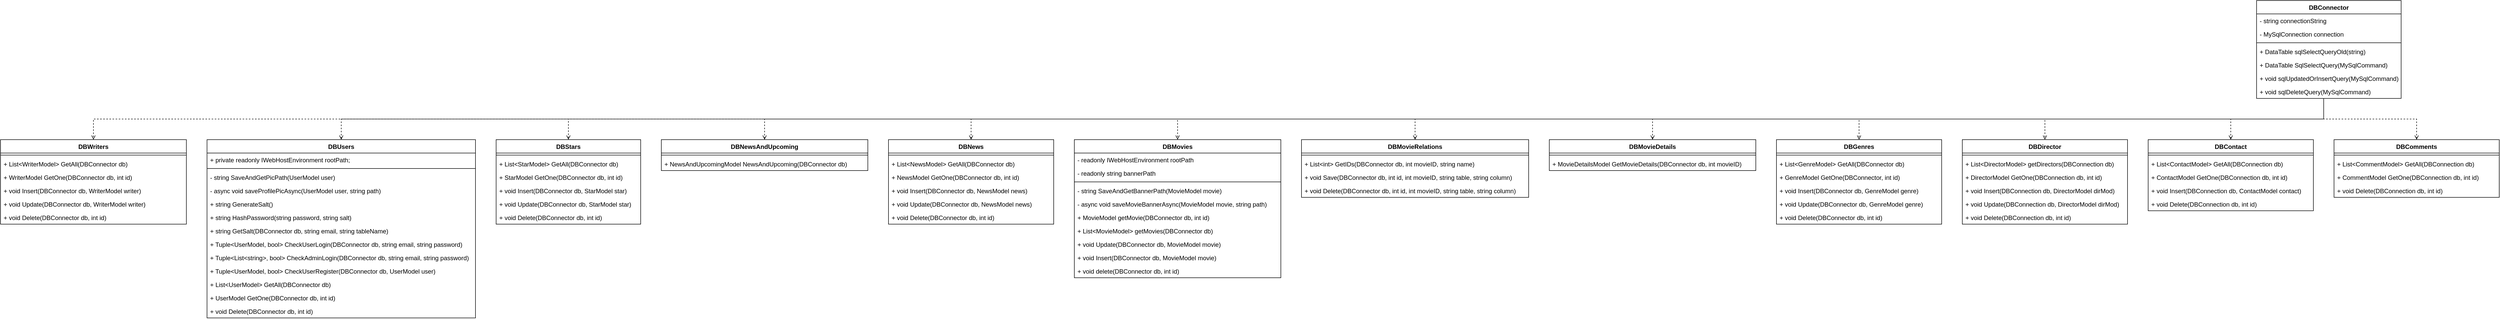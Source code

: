 <mxfile version="14.5.1" type="device"><diagram id="0tFYKsjmEVz1Hdo3AW5g" name="Page-1"><mxGraphModel dx="11008" dy="3533" grid="1" gridSize="10" guides="1" tooltips="1" connect="1" arrows="1" fold="1" page="1" pageScale="1" pageWidth="827" pageHeight="1169" math="0" shadow="0"><root><mxCell id="0"/><mxCell id="1" parent="0"/><mxCell id="uH1XTh987kZ206o2k6U4-44" style="edgeStyle=orthogonalEdgeStyle;rounded=0;orthogonalLoop=1;jettySize=auto;html=1;entryX=0.5;entryY=0;entryDx=0;entryDy=0;startArrow=none;startFill=0;endArrow=open;endFill=0;dashed=1;" parent="1" source="uH1XTh987kZ206o2k6U4-1" target="uH1XTh987kZ206o2k6U4-21" edge="1"><mxGeometry relative="1" as="geometry"><Array as="points"><mxPoint x="410" y="310"/><mxPoint x="-1810" y="310"/></Array><mxPoint x="420" y="305" as="sourcePoint"/></mxGeometry></mxCell><mxCell id="uH1XTh987kZ206o2k6U4-1" value="DBConnector" style="swimlane;fontStyle=1;align=center;verticalAlign=top;childLayout=stackLayout;horizontal=1;startSize=26;horizontalStack=0;resizeParent=1;resizeParentMax=0;resizeLast=0;collapsible=1;marginBottom=0;" parent="1" vertex="1"><mxGeometry x="280" y="80" width="280" height="190" as="geometry"/></mxCell><mxCell id="fgiB7gkKSdPXrFA--lWE-3" value="- string connectionString" style="text;strokeColor=none;fillColor=none;align=left;verticalAlign=top;spacingLeft=4;spacingRight=4;overflow=hidden;rotatable=0;points=[[0,0.5],[1,0.5]];portConstraint=eastwest;" vertex="1" parent="uH1XTh987kZ206o2k6U4-1"><mxGeometry y="26" width="280" height="26" as="geometry"/></mxCell><mxCell id="fgiB7gkKSdPXrFA--lWE-4" value="- MySqlConnection connection" style="text;strokeColor=none;fillColor=none;align=left;verticalAlign=top;spacingLeft=4;spacingRight=4;overflow=hidden;rotatable=0;points=[[0,0.5],[1,0.5]];portConstraint=eastwest;" vertex="1" parent="uH1XTh987kZ206o2k6U4-1"><mxGeometry y="52" width="280" height="26" as="geometry"/></mxCell><mxCell id="uH1XTh987kZ206o2k6U4-3" value="" style="line;strokeWidth=1;fillColor=none;align=left;verticalAlign=middle;spacingTop=-1;spacingLeft=3;spacingRight=3;rotatable=0;labelPosition=right;points=[];portConstraint=eastwest;" parent="uH1XTh987kZ206o2k6U4-1" vertex="1"><mxGeometry y="78" width="280" height="8" as="geometry"/></mxCell><mxCell id="uH1XTh987kZ206o2k6U4-4" value="+ DataTable sqlSelectQueryOld(string)" style="text;strokeColor=none;fillColor=none;align=left;verticalAlign=top;spacingLeft=4;spacingRight=4;overflow=hidden;rotatable=0;points=[[0,0.5],[1,0.5]];portConstraint=eastwest;" parent="uH1XTh987kZ206o2k6U4-1" vertex="1"><mxGeometry y="86" width="280" height="26" as="geometry"/></mxCell><mxCell id="fgiB7gkKSdPXrFA--lWE-2" value="+ DataTable SqlSelectQuery(MySqlCommand)" style="text;strokeColor=none;fillColor=none;align=left;verticalAlign=top;spacingLeft=4;spacingRight=4;overflow=hidden;rotatable=0;points=[[0,0.5],[1,0.5]];portConstraint=eastwest;" vertex="1" parent="uH1XTh987kZ206o2k6U4-1"><mxGeometry y="112" width="280" height="26" as="geometry"/></mxCell><mxCell id="fgiB7gkKSdPXrFA--lWE-7" value="+ void sqlUpdatedOrInsertQuery(MySqlCommand)" style="text;strokeColor=none;fillColor=none;align=left;verticalAlign=top;spacingLeft=4;spacingRight=4;overflow=hidden;rotatable=0;points=[[0,0.5],[1,0.5]];portConstraint=eastwest;" vertex="1" parent="uH1XTh987kZ206o2k6U4-1"><mxGeometry y="138" width="280" height="26" as="geometry"/></mxCell><mxCell id="fgiB7gkKSdPXrFA--lWE-8" value="+ void sqlDeleteQuery(MySqlCommand)" style="text;strokeColor=none;fillColor=none;align=left;verticalAlign=top;spacingLeft=4;spacingRight=4;overflow=hidden;rotatable=0;points=[[0,0.5],[1,0.5]];portConstraint=eastwest;" vertex="1" parent="uH1XTh987kZ206o2k6U4-1"><mxGeometry y="164" width="280" height="26" as="geometry"/></mxCell><mxCell id="uH1XTh987kZ206o2k6U4-11" style="edgeStyle=orthogonalEdgeStyle;rounded=0;orthogonalLoop=1;jettySize=auto;html=1;endArrow=none;endFill=0;startArrow=open;startFill=0;dashed=1;exitX=0.5;exitY=0;exitDx=0;exitDy=0;" parent="1" source="uH1XTh987kZ206o2k6U4-5" target="uH1XTh987kZ206o2k6U4-1" edge="1"><mxGeometry relative="1" as="geometry"><mxPoint x="390" y="330" as="targetPoint"/><Array as="points"><mxPoint x="-3430" y="310"/><mxPoint x="410" y="310"/></Array></mxGeometry></mxCell><mxCell id="uH1XTh987kZ206o2k6U4-5" value="DBUsers" style="swimlane;fontStyle=1;align=center;verticalAlign=top;childLayout=stackLayout;horizontal=1;startSize=26;horizontalStack=0;resizeParent=1;resizeParentMax=0;resizeLast=0;collapsible=1;marginBottom=0;" parent="1" vertex="1"><mxGeometry x="-3690" y="350" width="520" height="346" as="geometry"><mxRectangle x="240" y="240" width="80" height="26" as="alternateBounds"/></mxGeometry></mxCell><mxCell id="uH1XTh987kZ206o2k6U4-6" value="+ private readonly IWebHostEnvironment rootPath;" style="text;strokeColor=none;fillColor=none;align=left;verticalAlign=top;spacingLeft=4;spacingRight=4;overflow=hidden;rotatable=0;points=[[0,0.5],[1,0.5]];portConstraint=eastwest;" parent="uH1XTh987kZ206o2k6U4-5" vertex="1"><mxGeometry y="26" width="520" height="26" as="geometry"/></mxCell><mxCell id="uH1XTh987kZ206o2k6U4-7" value="" style="line;strokeWidth=1;fillColor=none;align=left;verticalAlign=middle;spacingTop=-1;spacingLeft=3;spacingRight=3;rotatable=0;labelPosition=right;points=[];portConstraint=eastwest;" parent="uH1XTh987kZ206o2k6U4-5" vertex="1"><mxGeometry y="52" width="520" height="8" as="geometry"/></mxCell><mxCell id="fgiB7gkKSdPXrFA--lWE-67" value="- string SaveAndGetPicPath(UserModel user)" style="text;strokeColor=none;fillColor=none;align=left;verticalAlign=top;spacingLeft=4;spacingRight=4;overflow=hidden;rotatable=0;points=[[0,0.5],[1,0.5]];portConstraint=eastwest;" vertex="1" parent="uH1XTh987kZ206o2k6U4-5"><mxGeometry y="60" width="520" height="26" as="geometry"/></mxCell><mxCell id="fgiB7gkKSdPXrFA--lWE-68" value="- async void saveProfilePicAsync(UserModel user, string path)" style="text;strokeColor=none;fillColor=none;align=left;verticalAlign=top;spacingLeft=4;spacingRight=4;overflow=hidden;rotatable=0;points=[[0,0.5],[1,0.5]];portConstraint=eastwest;" vertex="1" parent="uH1XTh987kZ206o2k6U4-5"><mxGeometry y="86" width="520" height="26" as="geometry"/></mxCell><mxCell id="uH1XTh987kZ206o2k6U4-8" value="+ string GenerateSalt()" style="text;strokeColor=none;fillColor=none;align=left;verticalAlign=top;spacingLeft=4;spacingRight=4;overflow=hidden;rotatable=0;points=[[0,0.5],[1,0.5]];portConstraint=eastwest;" parent="uH1XTh987kZ206o2k6U4-5" vertex="1"><mxGeometry y="112" width="520" height="26" as="geometry"/></mxCell><mxCell id="fgiB7gkKSdPXrFA--lWE-62" value="+ string HashPassword(string password, string salt)" style="text;strokeColor=none;fillColor=none;align=left;verticalAlign=top;spacingLeft=4;spacingRight=4;overflow=hidden;rotatable=0;points=[[0,0.5],[1,0.5]];portConstraint=eastwest;" vertex="1" parent="uH1XTh987kZ206o2k6U4-5"><mxGeometry y="138" width="520" height="26" as="geometry"/></mxCell><mxCell id="fgiB7gkKSdPXrFA--lWE-63" value="+ string GetSalt(DBConnector db, string email, string tableName)" style="text;strokeColor=none;fillColor=none;align=left;verticalAlign=top;spacingLeft=4;spacingRight=4;overflow=hidden;rotatable=0;points=[[0,0.5],[1,0.5]];portConstraint=eastwest;" vertex="1" parent="uH1XTh987kZ206o2k6U4-5"><mxGeometry y="164" width="520" height="26" as="geometry"/></mxCell><mxCell id="fgiB7gkKSdPXrFA--lWE-64" value="+ Tuple&lt;UserModel, bool&gt; CheckUserLogin(DBConnector db, string email, string password)" style="text;strokeColor=none;fillColor=none;align=left;verticalAlign=top;spacingLeft=4;spacingRight=4;overflow=hidden;rotatable=0;points=[[0,0.5],[1,0.5]];portConstraint=eastwest;" vertex="1" parent="uH1XTh987kZ206o2k6U4-5"><mxGeometry y="190" width="520" height="26" as="geometry"/></mxCell><mxCell id="fgiB7gkKSdPXrFA--lWE-65" value="+ Tuple&lt;List&lt;string&gt;, bool&gt; CheckAdminLogin(DBConnector db, string email, string password)" style="text;strokeColor=none;fillColor=none;align=left;verticalAlign=top;spacingLeft=4;spacingRight=4;overflow=hidden;rotatable=0;points=[[0,0.5],[1,0.5]];portConstraint=eastwest;" vertex="1" parent="uH1XTh987kZ206o2k6U4-5"><mxGeometry y="216" width="520" height="26" as="geometry"/></mxCell><mxCell id="fgiB7gkKSdPXrFA--lWE-66" value="+ Tuple&lt;UserModel, bool&gt; CheckUserRegister(DBConnector db, UserModel user)" style="text;strokeColor=none;fillColor=none;align=left;verticalAlign=top;spacingLeft=4;spacingRight=4;overflow=hidden;rotatable=0;points=[[0,0.5],[1,0.5]];portConstraint=eastwest;" vertex="1" parent="uH1XTh987kZ206o2k6U4-5"><mxGeometry y="242" width="520" height="26" as="geometry"/></mxCell><mxCell id="fgiB7gkKSdPXrFA--lWE-69" value="+ List&lt;UserModel&gt; GetAll(DBConnector db)" style="text;strokeColor=none;fillColor=none;align=left;verticalAlign=top;spacingLeft=4;spacingRight=4;overflow=hidden;rotatable=0;points=[[0,0.5],[1,0.5]];portConstraint=eastwest;" vertex="1" parent="uH1XTh987kZ206o2k6U4-5"><mxGeometry y="268" width="520" height="26" as="geometry"/></mxCell><mxCell id="fgiB7gkKSdPXrFA--lWE-70" value="+ UserModel GetOne(DBConnector db, int id)" style="text;strokeColor=none;fillColor=none;align=left;verticalAlign=top;spacingLeft=4;spacingRight=4;overflow=hidden;rotatable=0;points=[[0,0.5],[1,0.5]];portConstraint=eastwest;" vertex="1" parent="uH1XTh987kZ206o2k6U4-5"><mxGeometry y="294" width="520" height="26" as="geometry"/></mxCell><mxCell id="fgiB7gkKSdPXrFA--lWE-71" value="+ void Delete(DBConnector db, int id)" style="text;strokeColor=none;fillColor=none;align=left;verticalAlign=top;spacingLeft=4;spacingRight=4;overflow=hidden;rotatable=0;points=[[0,0.5],[1,0.5]];portConstraint=eastwest;" vertex="1" parent="uH1XTh987kZ206o2k6U4-5"><mxGeometry y="320" width="520" height="26" as="geometry"/></mxCell><mxCell id="uH1XTh987kZ206o2k6U4-18" style="edgeStyle=orthogonalEdgeStyle;rounded=0;orthogonalLoop=1;jettySize=auto;html=1;startArrow=open;startFill=0;endArrow=none;endFill=0;exitX=0.5;exitY=0;exitDx=0;exitDy=0;dashed=1;" parent="1" source="uH1XTh987kZ206o2k6U4-12" edge="1" target="uH1XTh987kZ206o2k6U4-1"><mxGeometry relative="1" as="geometry"><mxPoint x="430" y="305" as="targetPoint"/><Array as="points"><mxPoint x="590" y="310"/><mxPoint x="410" y="310"/></Array></mxGeometry></mxCell><mxCell id="uH1XTh987kZ206o2k6U4-12" value="DBComments" style="swimlane;fontStyle=1;align=center;verticalAlign=top;childLayout=stackLayout;horizontal=1;startSize=26;horizontalStack=0;resizeParent=1;resizeParentMax=0;resizeLast=0;collapsible=1;marginBottom=0;" parent="1" vertex="1"><mxGeometry x="430" y="350" width="320" height="112" as="geometry"/></mxCell><mxCell id="uH1XTh987kZ206o2k6U4-14" value="" style="line;strokeWidth=1;fillColor=none;align=left;verticalAlign=middle;spacingTop=-1;spacingLeft=3;spacingRight=3;rotatable=0;labelPosition=right;points=[];portConstraint=eastwest;" parent="uH1XTh987kZ206o2k6U4-12" vertex="1"><mxGeometry y="26" width="320" height="8" as="geometry"/></mxCell><mxCell id="uH1XTh987kZ206o2k6U4-15" value="+ List&lt;CommentModel&gt; GetAll(DBConnection db)" style="text;strokeColor=none;fillColor=none;align=left;verticalAlign=top;spacingLeft=4;spacingRight=4;overflow=hidden;rotatable=0;points=[[0,0.5],[1,0.5]];portConstraint=eastwest;" parent="uH1XTh987kZ206o2k6U4-12" vertex="1"><mxGeometry y="34" width="320" height="26" as="geometry"/></mxCell><mxCell id="fgiB7gkKSdPXrFA--lWE-9" value="+ CommentModel GetOne(DBConnection db, int id)" style="text;strokeColor=none;fillColor=none;align=left;verticalAlign=top;spacingLeft=4;spacingRight=4;overflow=hidden;rotatable=0;points=[[0,0.5],[1,0.5]];portConstraint=eastwest;" vertex="1" parent="uH1XTh987kZ206o2k6U4-12"><mxGeometry y="60" width="320" height="26" as="geometry"/></mxCell><mxCell id="fgiB7gkKSdPXrFA--lWE-10" value="+ void Delete(DBConnection db, int id)" style="text;strokeColor=none;fillColor=none;align=left;verticalAlign=top;spacingLeft=4;spacingRight=4;overflow=hidden;rotatable=0;points=[[0,0.5],[1,0.5]];portConstraint=eastwest;" vertex="1" parent="uH1XTh987kZ206o2k6U4-12"><mxGeometry y="86" width="320" height="26" as="geometry"/></mxCell><mxCell id="uH1XTh987kZ206o2k6U4-21" value="DBMovies" style="swimlane;fontStyle=1;align=center;verticalAlign=top;childLayout=stackLayout;horizontal=1;startSize=26;horizontalStack=0;resizeParent=1;resizeParentMax=0;resizeLast=0;collapsible=1;marginBottom=0;" parent="1" vertex="1"><mxGeometry x="-2010" y="350" width="400" height="268" as="geometry"><mxRectangle x="40" y="240" width="90" height="26" as="alternateBounds"/></mxGeometry></mxCell><mxCell id="fgiB7gkKSdPXrFA--lWE-40" value="- readonly IWebHostEnvironment rootPath" style="text;strokeColor=none;fillColor=none;align=left;verticalAlign=top;spacingLeft=4;spacingRight=4;overflow=hidden;rotatable=0;points=[[0,0.5],[1,0.5]];portConstraint=eastwest;" vertex="1" parent="uH1XTh987kZ206o2k6U4-21"><mxGeometry y="26" width="400" height="26" as="geometry"/></mxCell><mxCell id="fgiB7gkKSdPXrFA--lWE-41" value="- readonly string bannerPath" style="text;strokeColor=none;fillColor=none;align=left;verticalAlign=top;spacingLeft=4;spacingRight=4;overflow=hidden;rotatable=0;points=[[0,0.5],[1,0.5]];portConstraint=eastwest;" vertex="1" parent="uH1XTh987kZ206o2k6U4-21"><mxGeometry y="52" width="400" height="26" as="geometry"/></mxCell><mxCell id="uH1XTh987kZ206o2k6U4-23" value="" style="line;strokeWidth=1;fillColor=none;align=left;verticalAlign=middle;spacingTop=-1;spacingLeft=3;spacingRight=3;rotatable=0;labelPosition=right;points=[];portConstraint=eastwest;" parent="uH1XTh987kZ206o2k6U4-21" vertex="1"><mxGeometry y="78" width="400" height="8" as="geometry"/></mxCell><mxCell id="fgiB7gkKSdPXrFA--lWE-42" value="- string SaveAndGetBannerPath(MovieModel movie)" style="text;strokeColor=none;fillColor=none;align=left;verticalAlign=top;spacingLeft=4;spacingRight=4;overflow=hidden;rotatable=0;points=[[0,0.5],[1,0.5]];portConstraint=eastwest;" vertex="1" parent="uH1XTh987kZ206o2k6U4-21"><mxGeometry y="86" width="400" height="26" as="geometry"/></mxCell><mxCell id="fgiB7gkKSdPXrFA--lWE-43" value="- async void saveMovieBannerAsync(MovieModel movie, string path)" style="text;strokeColor=none;fillColor=none;align=left;verticalAlign=top;spacingLeft=4;spacingRight=4;overflow=hidden;rotatable=0;points=[[0,0.5],[1,0.5]];portConstraint=eastwest;" vertex="1" parent="uH1XTh987kZ206o2k6U4-21"><mxGeometry y="112" width="400" height="26" as="geometry"/></mxCell><mxCell id="uH1XTh987kZ206o2k6U4-37" value="+ MovieModel getMovie(DBConnector db, int id)" style="text;strokeColor=none;fillColor=none;align=left;verticalAlign=top;spacingLeft=4;spacingRight=4;overflow=hidden;rotatable=0;points=[[0,0.5],[1,0.5]];portConstraint=eastwest;" parent="uH1XTh987kZ206o2k6U4-21" vertex="1"><mxGeometry y="138" width="400" height="26" as="geometry"/></mxCell><mxCell id="uH1XTh987kZ206o2k6U4-69" value="+ List&lt;MovieModel&gt; getMovies(DBConnector db)" style="text;strokeColor=none;fillColor=none;align=left;verticalAlign=top;spacingLeft=4;spacingRight=4;overflow=hidden;rotatable=0;points=[[0,0.5],[1,0.5]];portConstraint=eastwest;" parent="uH1XTh987kZ206o2k6U4-21" vertex="1"><mxGeometry y="164" width="400" height="26" as="geometry"/></mxCell><mxCell id="uH1XTh987kZ206o2k6U4-24" value="+ void Update(DBConnector db, MovieModel movie)" style="text;strokeColor=none;fillColor=none;align=left;verticalAlign=top;spacingLeft=4;spacingRight=4;overflow=hidden;rotatable=0;points=[[0,0.5],[1,0.5]];portConstraint=eastwest;" parent="uH1XTh987kZ206o2k6U4-21" vertex="1"><mxGeometry y="190" width="400" height="26" as="geometry"/></mxCell><mxCell id="uH1XTh987kZ206o2k6U4-38" value="+ void Insert(DBConnector db, MovieModel movie)" style="text;strokeColor=none;fillColor=none;align=left;verticalAlign=top;spacingLeft=4;spacingRight=4;overflow=hidden;rotatable=0;points=[[0,0.5],[1,0.5]];portConstraint=eastwest;" parent="uH1XTh987kZ206o2k6U4-21" vertex="1"><mxGeometry y="216" width="400" height="26" as="geometry"/></mxCell><mxCell id="uH1XTh987kZ206o2k6U4-41" value="+ void delete(DBConnector db, int id)" style="text;strokeColor=none;fillColor=none;align=left;verticalAlign=top;spacingLeft=4;spacingRight=4;overflow=hidden;rotatable=0;points=[[0,0.5],[1,0.5]];portConstraint=eastwest;" parent="uH1XTh987kZ206o2k6U4-21" vertex="1"><mxGeometry y="242" width="400" height="26" as="geometry"/></mxCell><mxCell id="uH1XTh987kZ206o2k6U4-45" value="DBGenres" style="swimlane;fontStyle=1;align=center;verticalAlign=top;childLayout=stackLayout;horizontal=1;startSize=26;horizontalStack=0;resizeParent=1;resizeParentMax=0;resizeLast=0;collapsible=1;marginBottom=0;" parent="1" vertex="1"><mxGeometry x="-650" y="350" width="320" height="164" as="geometry"/></mxCell><mxCell id="uH1XTh987kZ206o2k6U4-47" value="" style="line;strokeWidth=1;fillColor=none;align=left;verticalAlign=middle;spacingTop=-1;spacingLeft=3;spacingRight=3;rotatable=0;labelPosition=right;points=[];portConstraint=eastwest;" parent="uH1XTh987kZ206o2k6U4-45" vertex="1"><mxGeometry y="26" width="320" height="8" as="geometry"/></mxCell><mxCell id="uH1XTh987kZ206o2k6U4-48" value="+ List&lt;GenreModel&gt; GetAll(DBConnector db)" style="text;strokeColor=none;fillColor=none;align=left;verticalAlign=top;spacingLeft=4;spacingRight=4;overflow=hidden;rotatable=0;points=[[0,0.5],[1,0.5]];portConstraint=eastwest;" parent="uH1XTh987kZ206o2k6U4-45" vertex="1"><mxGeometry y="34" width="320" height="26" as="geometry"/></mxCell><mxCell id="fgiB7gkKSdPXrFA--lWE-24" value="+ GenreModel GetOne(DBConnector, int id)" style="text;strokeColor=none;fillColor=none;align=left;verticalAlign=top;spacingLeft=4;spacingRight=4;overflow=hidden;rotatable=0;points=[[0,0.5],[1,0.5]];portConstraint=eastwest;" vertex="1" parent="uH1XTh987kZ206o2k6U4-45"><mxGeometry y="60" width="320" height="26" as="geometry"/></mxCell><mxCell id="fgiB7gkKSdPXrFA--lWE-26" value="+ void Insert(DBConnector db, GenreModel genre)" style="text;strokeColor=none;fillColor=none;align=left;verticalAlign=top;spacingLeft=4;spacingRight=4;overflow=hidden;rotatable=0;points=[[0,0.5],[1,0.5]];portConstraint=eastwest;" vertex="1" parent="uH1XTh987kZ206o2k6U4-45"><mxGeometry y="86" width="320" height="26" as="geometry"/></mxCell><mxCell id="fgiB7gkKSdPXrFA--lWE-27" value="+ void Update(DBConnector db, GenreModel genre)" style="text;strokeColor=none;fillColor=none;align=left;verticalAlign=top;spacingLeft=4;spacingRight=4;overflow=hidden;rotatable=0;points=[[0,0.5],[1,0.5]];portConstraint=eastwest;" vertex="1" parent="uH1XTh987kZ206o2k6U4-45"><mxGeometry y="112" width="320" height="26" as="geometry"/></mxCell><mxCell id="fgiB7gkKSdPXrFA--lWE-25" value="+ void Delete(DBConnector db, int id)" style="text;strokeColor=none;fillColor=none;align=left;verticalAlign=top;spacingLeft=4;spacingRight=4;overflow=hidden;rotatable=0;points=[[0,0.5],[1,0.5]];portConstraint=eastwest;" vertex="1" parent="uH1XTh987kZ206o2k6U4-45"><mxGeometry y="138" width="320" height="26" as="geometry"/></mxCell><mxCell id="uH1XTh987kZ206o2k6U4-53" value="DBStars" style="swimlane;fontStyle=1;align=center;verticalAlign=top;childLayout=stackLayout;horizontal=1;startSize=26;horizontalStack=0;resizeParent=1;resizeParentMax=0;resizeLast=0;collapsible=1;marginBottom=0;" parent="1" vertex="1"><mxGeometry x="-3130" y="350" width="280" height="164" as="geometry"/></mxCell><mxCell id="uH1XTh987kZ206o2k6U4-55" value="" style="line;strokeWidth=1;fillColor=none;align=left;verticalAlign=middle;spacingTop=-1;spacingLeft=3;spacingRight=3;rotatable=0;labelPosition=right;points=[];portConstraint=eastwest;" parent="uH1XTh987kZ206o2k6U4-53" vertex="1"><mxGeometry y="26" width="280" height="8" as="geometry"/></mxCell><mxCell id="uH1XTh987kZ206o2k6U4-56" value="+ List&lt;StarModel&gt; GetAll(DBConnector db)" style="text;strokeColor=none;fillColor=none;align=left;verticalAlign=top;spacingLeft=4;spacingRight=4;overflow=hidden;rotatable=0;points=[[0,0.5],[1,0.5]];portConstraint=eastwest;" parent="uH1XTh987kZ206o2k6U4-53" vertex="1"><mxGeometry y="34" width="280" height="26" as="geometry"/></mxCell><mxCell id="fgiB7gkKSdPXrFA--lWE-58" value="+ StarModel GetOne(DBConnector db, int id)" style="text;strokeColor=none;fillColor=none;align=left;verticalAlign=top;spacingLeft=4;spacingRight=4;overflow=hidden;rotatable=0;points=[[0,0.5],[1,0.5]];portConstraint=eastwest;" vertex="1" parent="uH1XTh987kZ206o2k6U4-53"><mxGeometry y="60" width="280" height="26" as="geometry"/></mxCell><mxCell id="fgiB7gkKSdPXrFA--lWE-59" value="+ void Insert(DBConnector db, StarModel star)" style="text;strokeColor=none;fillColor=none;align=left;verticalAlign=top;spacingLeft=4;spacingRight=4;overflow=hidden;rotatable=0;points=[[0,0.5],[1,0.5]];portConstraint=eastwest;" vertex="1" parent="uH1XTh987kZ206o2k6U4-53"><mxGeometry y="86" width="280" height="26" as="geometry"/></mxCell><mxCell id="fgiB7gkKSdPXrFA--lWE-60" value="+ void Update(DBConnector db, StarModel star)" style="text;strokeColor=none;fillColor=none;align=left;verticalAlign=top;spacingLeft=4;spacingRight=4;overflow=hidden;rotatable=0;points=[[0,0.5],[1,0.5]];portConstraint=eastwest;" vertex="1" parent="uH1XTh987kZ206o2k6U4-53"><mxGeometry y="112" width="280" height="26" as="geometry"/></mxCell><mxCell id="fgiB7gkKSdPXrFA--lWE-61" value="+ void Delete(DBConnector db, int id)" style="text;strokeColor=none;fillColor=none;align=left;verticalAlign=top;spacingLeft=4;spacingRight=4;overflow=hidden;rotatable=0;points=[[0,0.5],[1,0.5]];portConstraint=eastwest;" vertex="1" parent="uH1XTh987kZ206o2k6U4-53"><mxGeometry y="138" width="280" height="26" as="geometry"/></mxCell><mxCell id="uH1XTh987kZ206o2k6U4-57" value="DBWriters" style="swimlane;fontStyle=1;align=center;verticalAlign=top;childLayout=stackLayout;horizontal=1;startSize=26;horizontalStack=0;resizeParent=1;resizeParentMax=0;resizeLast=0;collapsible=1;marginBottom=0;" parent="1" vertex="1"><mxGeometry x="-4090" y="350" width="360" height="164" as="geometry"/></mxCell><mxCell id="uH1XTh987kZ206o2k6U4-59" value="" style="line;strokeWidth=1;fillColor=none;align=left;verticalAlign=middle;spacingTop=-1;spacingLeft=3;spacingRight=3;rotatable=0;labelPosition=right;points=[];portConstraint=eastwest;" parent="uH1XTh987kZ206o2k6U4-57" vertex="1"><mxGeometry y="26" width="360" height="8" as="geometry"/></mxCell><mxCell id="uH1XTh987kZ206o2k6U4-60" value="+ List&lt;WriterModel&gt; GetAll(DBConnector db)" style="text;strokeColor=none;fillColor=none;align=left;verticalAlign=top;spacingLeft=4;spacingRight=4;overflow=hidden;rotatable=0;points=[[0,0.5],[1,0.5]];portConstraint=eastwest;" parent="uH1XTh987kZ206o2k6U4-57" vertex="1"><mxGeometry y="34" width="360" height="26" as="geometry"/></mxCell><mxCell id="fgiB7gkKSdPXrFA--lWE-72" value="+ WriterModel GetOne(DBConnector db, int id)" style="text;strokeColor=none;fillColor=none;align=left;verticalAlign=top;spacingLeft=4;spacingRight=4;overflow=hidden;rotatable=0;points=[[0,0.5],[1,0.5]];portConstraint=eastwest;" vertex="1" parent="uH1XTh987kZ206o2k6U4-57"><mxGeometry y="60" width="360" height="26" as="geometry"/></mxCell><mxCell id="fgiB7gkKSdPXrFA--lWE-73" value="+ void Insert(DBConnector db, WriterModel writer)" style="text;strokeColor=none;fillColor=none;align=left;verticalAlign=top;spacingLeft=4;spacingRight=4;overflow=hidden;rotatable=0;points=[[0,0.5],[1,0.5]];portConstraint=eastwest;" vertex="1" parent="uH1XTh987kZ206o2k6U4-57"><mxGeometry y="86" width="360" height="26" as="geometry"/></mxCell><mxCell id="fgiB7gkKSdPXrFA--lWE-74" value="+ void Update(DBConnector db, WriterModel writer)" style="text;strokeColor=none;fillColor=none;align=left;verticalAlign=top;spacingLeft=4;spacingRight=4;overflow=hidden;rotatable=0;points=[[0,0.5],[1,0.5]];portConstraint=eastwest;" vertex="1" parent="uH1XTh987kZ206o2k6U4-57"><mxGeometry y="112" width="360" height="26" as="geometry"/></mxCell><mxCell id="fgiB7gkKSdPXrFA--lWE-75" value="+ void Delete(DBConnector db, int id)" style="text;strokeColor=none;fillColor=none;align=left;verticalAlign=top;spacingLeft=4;spacingRight=4;overflow=hidden;rotatable=0;points=[[0,0.5],[1,0.5]];portConstraint=eastwest;" vertex="1" parent="uH1XTh987kZ206o2k6U4-57"><mxGeometry y="138" width="360" height="26" as="geometry"/></mxCell><mxCell id="uH1XTh987kZ206o2k6U4-65" style="edgeStyle=orthogonalEdgeStyle;rounded=0;orthogonalLoop=1;jettySize=auto;html=1;entryX=0.5;entryY=0;entryDx=0;entryDy=0;startArrow=none;startFill=0;endArrow=open;endFill=0;dashed=1;" parent="1" target="uH1XTh987kZ206o2k6U4-53" edge="1" source="uH1XTh987kZ206o2k6U4-1"><mxGeometry relative="1" as="geometry"><mxPoint x="410" y="320" as="sourcePoint"/><mxPoint x="90" y="350" as="targetPoint"/><Array as="points"><mxPoint x="410" y="310"/><mxPoint x="-2990" y="310"/></Array></mxGeometry></mxCell><mxCell id="uH1XTh987kZ206o2k6U4-66" style="edgeStyle=orthogonalEdgeStyle;rounded=0;orthogonalLoop=1;jettySize=auto;html=1;entryX=0.5;entryY=0;entryDx=0;entryDy=0;startArrow=none;startFill=0;endArrow=open;endFill=0;dashed=1;" parent="1" target="uH1XTh987kZ206o2k6U4-57" edge="1" source="uH1XTh987kZ206o2k6U4-1"><mxGeometry relative="1" as="geometry"><mxPoint x="410" y="305" as="sourcePoint"/><mxPoint x="90" y="350" as="targetPoint"/><Array as="points"><mxPoint x="410" y="310"/><mxPoint x="-3910" y="310"/></Array></mxGeometry></mxCell><mxCell id="uH1XTh987kZ206o2k6U4-70" value="DBDirector" style="swimlane;fontStyle=1;align=center;verticalAlign=top;childLayout=stackLayout;horizontal=1;startSize=26;horizontalStack=0;resizeParent=1;resizeParentMax=0;resizeLast=0;collapsible=1;marginBottom=0;" parent="1" vertex="1"><mxGeometry x="-290" y="350" width="320" height="164" as="geometry"/></mxCell><mxCell id="uH1XTh987kZ206o2k6U4-71" value="" style="line;strokeWidth=1;fillColor=none;align=left;verticalAlign=middle;spacingTop=-1;spacingLeft=3;spacingRight=3;rotatable=0;labelPosition=right;points=[];portConstraint=eastwest;" parent="uH1XTh987kZ206o2k6U4-70" vertex="1"><mxGeometry y="26" width="320" height="8" as="geometry"/></mxCell><mxCell id="fgiB7gkKSdPXrFA--lWE-19" value="+ List&lt;DirectorModel&gt; getDirectors(DBConnection db)" style="text;strokeColor=none;fillColor=none;align=left;verticalAlign=top;spacingLeft=4;spacingRight=4;overflow=hidden;rotatable=0;points=[[0,0.5],[1,0.5]];portConstraint=eastwest;" vertex="1" parent="uH1XTh987kZ206o2k6U4-70"><mxGeometry y="34" width="320" height="26" as="geometry"/></mxCell><mxCell id="fgiB7gkKSdPXrFA--lWE-20" value="+ DirectorModel GetOne(DBConnection db, int id)" style="text;strokeColor=none;fillColor=none;align=left;verticalAlign=top;spacingLeft=4;spacingRight=4;overflow=hidden;rotatable=0;points=[[0,0.5],[1,0.5]];portConstraint=eastwest;" vertex="1" parent="uH1XTh987kZ206o2k6U4-70"><mxGeometry y="60" width="320" height="26" as="geometry"/></mxCell><mxCell id="fgiB7gkKSdPXrFA--lWE-21" value="+ void Insert(DBConnection db, DirectorModel dirMod)" style="text;strokeColor=none;fillColor=none;align=left;verticalAlign=top;spacingLeft=4;spacingRight=4;overflow=hidden;rotatable=0;points=[[0,0.5],[1,0.5]];portConstraint=eastwest;" vertex="1" parent="uH1XTh987kZ206o2k6U4-70"><mxGeometry y="86" width="320" height="26" as="geometry"/></mxCell><mxCell id="fgiB7gkKSdPXrFA--lWE-23" value="+ void Update(DBConnection db, DirectorModel dirMod)" style="text;strokeColor=none;fillColor=none;align=left;verticalAlign=top;spacingLeft=4;spacingRight=4;overflow=hidden;rotatable=0;points=[[0,0.5],[1,0.5]];portConstraint=eastwest;" vertex="1" parent="uH1XTh987kZ206o2k6U4-70"><mxGeometry y="112" width="320" height="26" as="geometry"/></mxCell><mxCell id="fgiB7gkKSdPXrFA--lWE-22" value="+ void Delete(DBConnection db, int id)" style="text;strokeColor=none;fillColor=none;align=left;verticalAlign=top;spacingLeft=4;spacingRight=4;overflow=hidden;rotatable=0;points=[[0,0.5],[1,0.5]];portConstraint=eastwest;" vertex="1" parent="uH1XTh987kZ206o2k6U4-70"><mxGeometry y="138" width="320" height="26" as="geometry"/></mxCell><mxCell id="uH1XTh987kZ206o2k6U4-73" style="edgeStyle=orthogonalEdgeStyle;rounded=0;orthogonalLoop=1;jettySize=auto;html=1;entryX=0.5;entryY=0;entryDx=0;entryDy=0;startArrow=none;startFill=0;endArrow=open;endFill=0;dashed=1;" parent="1" target="uH1XTh987kZ206o2k6U4-70" edge="1" source="uH1XTh987kZ206o2k6U4-1"><mxGeometry relative="1" as="geometry"><mxPoint x="410" y="300" as="sourcePoint"/><mxPoint x="-490" y="350" as="targetPoint"/><Array as="points"><mxPoint x="410" y="310"/><mxPoint x="-130" y="310"/></Array></mxGeometry></mxCell><mxCell id="fgiB7gkKSdPXrFA--lWE-6" style="edgeStyle=orthogonalEdgeStyle;rounded=0;orthogonalLoop=1;jettySize=auto;html=1;entryX=0.5;entryY=0;entryDx=0;entryDy=0;startArrow=none;startFill=0;endArrow=open;endFill=0;dashed=1;" edge="1" parent="1" source="uH1XTh987kZ206o2k6U4-1" target="uH1XTh987kZ206o2k6U4-45"><mxGeometry relative="1" as="geometry"><mxPoint x="410.0" y="288" as="sourcePoint"/><mxPoint x="-125" y="350" as="targetPoint"/><Array as="points"><mxPoint x="410" y="310"/><mxPoint x="-490" y="310"/></Array></mxGeometry></mxCell><mxCell id="fgiB7gkKSdPXrFA--lWE-18" style="edgeStyle=orthogonalEdgeStyle;rounded=0;orthogonalLoop=1;jettySize=auto;html=1;dashed=1;startArrow=open;startFill=0;endArrow=none;endFill=0;" edge="1" parent="1" source="fgiB7gkKSdPXrFA--lWE-12" target="uH1XTh987kZ206o2k6U4-1"><mxGeometry relative="1" as="geometry"><mxPoint x="410" y="260" as="targetPoint"/><Array as="points"><mxPoint x="230" y="310"/><mxPoint x="410" y="310"/></Array></mxGeometry></mxCell><mxCell id="fgiB7gkKSdPXrFA--lWE-12" value="DBContact" style="swimlane;fontStyle=1;align=center;verticalAlign=top;childLayout=stackLayout;horizontal=1;startSize=26;horizontalStack=0;resizeParent=1;resizeParentMax=0;resizeLast=0;collapsible=1;marginBottom=0;" vertex="1" parent="1"><mxGeometry x="70" y="350" width="320" height="138" as="geometry"/></mxCell><mxCell id="fgiB7gkKSdPXrFA--lWE-13" value="" style="line;strokeWidth=1;fillColor=none;align=left;verticalAlign=middle;spacingTop=-1;spacingLeft=3;spacingRight=3;rotatable=0;labelPosition=right;points=[];portConstraint=eastwest;" vertex="1" parent="fgiB7gkKSdPXrFA--lWE-12"><mxGeometry y="26" width="320" height="8" as="geometry"/></mxCell><mxCell id="fgiB7gkKSdPXrFA--lWE-14" value="+ List&lt;ContactModel&gt; GetAll(DBConnection db)" style="text;strokeColor=none;fillColor=none;align=left;verticalAlign=top;spacingLeft=4;spacingRight=4;overflow=hidden;rotatable=0;points=[[0,0.5],[1,0.5]];portConstraint=eastwest;" vertex="1" parent="fgiB7gkKSdPXrFA--lWE-12"><mxGeometry y="34" width="320" height="26" as="geometry"/></mxCell><mxCell id="fgiB7gkKSdPXrFA--lWE-15" value="+ ContactModel GetOne(DBConnection db, int id)" style="text;strokeColor=none;fillColor=none;align=left;verticalAlign=top;spacingLeft=4;spacingRight=4;overflow=hidden;rotatable=0;points=[[0,0.5],[1,0.5]];portConstraint=eastwest;" vertex="1" parent="fgiB7gkKSdPXrFA--lWE-12"><mxGeometry y="60" width="320" height="26" as="geometry"/></mxCell><mxCell id="fgiB7gkKSdPXrFA--lWE-17" value="+ void Insert(DBConnection db, ContactModel contact)" style="text;strokeColor=none;fillColor=none;align=left;verticalAlign=top;spacingLeft=4;spacingRight=4;overflow=hidden;rotatable=0;points=[[0,0.5],[1,0.5]];portConstraint=eastwest;" vertex="1" parent="fgiB7gkKSdPXrFA--lWE-12"><mxGeometry y="86" width="320" height="26" as="geometry"/></mxCell><mxCell id="fgiB7gkKSdPXrFA--lWE-16" value="+ void Delete(DBConnection db, int id)" style="text;strokeColor=none;fillColor=none;align=left;verticalAlign=top;spacingLeft=4;spacingRight=4;overflow=hidden;rotatable=0;points=[[0,0.5],[1,0.5]];portConstraint=eastwest;" vertex="1" parent="fgiB7gkKSdPXrFA--lWE-12"><mxGeometry y="112" width="320" height="26" as="geometry"/></mxCell><mxCell id="fgiB7gkKSdPXrFA--lWE-31" style="edgeStyle=orthogonalEdgeStyle;rounded=0;orthogonalLoop=1;jettySize=auto;html=1;dashed=1;startArrow=open;startFill=0;endArrow=none;endFill=0;" edge="1" parent="1" source="fgiB7gkKSdPXrFA--lWE-28" target="uH1XTh987kZ206o2k6U4-1"><mxGeometry relative="1" as="geometry"><mxPoint x="410" y="310" as="targetPoint"/><Array as="points"><mxPoint x="-890" y="310"/><mxPoint x="410" y="310"/></Array></mxGeometry></mxCell><mxCell id="fgiB7gkKSdPXrFA--lWE-28" value="DBMovieDetails" style="swimlane;fontStyle=1;align=center;verticalAlign=top;childLayout=stackLayout;horizontal=1;startSize=26;horizontalStack=0;resizeParent=1;resizeParentMax=0;resizeLast=0;collapsible=1;marginBottom=0;" vertex="1" parent="1"><mxGeometry x="-1090" y="350" width="400" height="60" as="geometry"/></mxCell><mxCell id="fgiB7gkKSdPXrFA--lWE-29" value="" style="line;strokeWidth=1;fillColor=none;align=left;verticalAlign=middle;spacingTop=-1;spacingLeft=3;spacingRight=3;rotatable=0;labelPosition=right;points=[];portConstraint=eastwest;" vertex="1" parent="fgiB7gkKSdPXrFA--lWE-28"><mxGeometry y="26" width="400" height="8" as="geometry"/></mxCell><mxCell id="fgiB7gkKSdPXrFA--lWE-30" value="+ MovieDetailsModel GetMovieDetails(DBConnector db, int movieID)" style="text;strokeColor=none;fillColor=none;align=left;verticalAlign=top;spacingLeft=4;spacingRight=4;overflow=hidden;rotatable=0;points=[[0,0.5],[1,0.5]];portConstraint=eastwest;" vertex="1" parent="fgiB7gkKSdPXrFA--lWE-28"><mxGeometry y="34" width="400" height="26" as="geometry"/></mxCell><mxCell id="fgiB7gkKSdPXrFA--lWE-39" style="edgeStyle=orthogonalEdgeStyle;rounded=0;orthogonalLoop=1;jettySize=auto;html=1;dashed=1;startArrow=open;startFill=0;endArrow=none;endFill=0;" edge="1" parent="1" source="fgiB7gkKSdPXrFA--lWE-32" target="uH1XTh987kZ206o2k6U4-1"><mxGeometry relative="1" as="geometry"><Array as="points"><mxPoint x="-1350" y="310"/><mxPoint x="410" y="310"/></Array></mxGeometry></mxCell><mxCell id="fgiB7gkKSdPXrFA--lWE-32" value="DBMovieRelations" style="swimlane;fontStyle=1;align=center;verticalAlign=top;childLayout=stackLayout;horizontal=1;startSize=26;horizontalStack=0;resizeParent=1;resizeParentMax=0;resizeLast=0;collapsible=1;marginBottom=0;" vertex="1" parent="1"><mxGeometry x="-1570" y="350" width="440" height="112" as="geometry"/></mxCell><mxCell id="fgiB7gkKSdPXrFA--lWE-33" value="" style="line;strokeWidth=1;fillColor=none;align=left;verticalAlign=middle;spacingTop=-1;spacingLeft=3;spacingRight=3;rotatable=0;labelPosition=right;points=[];portConstraint=eastwest;" vertex="1" parent="fgiB7gkKSdPXrFA--lWE-32"><mxGeometry y="26" width="440" height="8" as="geometry"/></mxCell><mxCell id="fgiB7gkKSdPXrFA--lWE-37" value="+ List&lt;int&gt; GetIDs(DBConnector db, int movieID, string name)" style="text;strokeColor=none;fillColor=none;align=left;verticalAlign=top;spacingLeft=4;spacingRight=4;overflow=hidden;rotatable=0;points=[[0,0.5],[1,0.5]];portConstraint=eastwest;" vertex="1" parent="fgiB7gkKSdPXrFA--lWE-32"><mxGeometry y="34" width="440" height="26" as="geometry"/></mxCell><mxCell id="fgiB7gkKSdPXrFA--lWE-38" value="+ void Save(DBConnector db, int id, int movieID, string table, string column)" style="text;strokeColor=none;fillColor=none;align=left;verticalAlign=top;spacingLeft=4;spacingRight=4;overflow=hidden;rotatable=0;points=[[0,0.5],[1,0.5]];portConstraint=eastwest;" vertex="1" parent="fgiB7gkKSdPXrFA--lWE-32"><mxGeometry y="60" width="440" height="26" as="geometry"/></mxCell><mxCell id="fgiB7gkKSdPXrFA--lWE-34" value="+ void Delete(DBConnector db, int id, int movieID, string table, string column)" style="text;strokeColor=none;fillColor=none;align=left;verticalAlign=top;spacingLeft=4;spacingRight=4;overflow=hidden;rotatable=0;points=[[0,0.5],[1,0.5]];portConstraint=eastwest;" vertex="1" parent="fgiB7gkKSdPXrFA--lWE-32"><mxGeometry y="86" width="440" height="26" as="geometry"/></mxCell><mxCell id="fgiB7gkKSdPXrFA--lWE-51" style="edgeStyle=orthogonalEdgeStyle;rounded=0;orthogonalLoop=1;jettySize=auto;html=1;dashed=1;startArrow=open;startFill=0;endArrow=none;endFill=0;" edge="1" parent="1" source="fgiB7gkKSdPXrFA--lWE-44" target="uH1XTh987kZ206o2k6U4-1"><mxGeometry relative="1" as="geometry"><Array as="points"><mxPoint x="-2210" y="310"/><mxPoint x="410" y="310"/></Array></mxGeometry></mxCell><mxCell id="fgiB7gkKSdPXrFA--lWE-44" value="DBNews" style="swimlane;fontStyle=1;align=center;verticalAlign=top;childLayout=stackLayout;horizontal=1;startSize=26;horizontalStack=0;resizeParent=1;resizeParentMax=0;resizeLast=0;collapsible=1;marginBottom=0;" vertex="1" parent="1"><mxGeometry x="-2370" y="350" width="320" height="164" as="geometry"/></mxCell><mxCell id="fgiB7gkKSdPXrFA--lWE-45" value="" style="line;strokeWidth=1;fillColor=none;align=left;verticalAlign=middle;spacingTop=-1;spacingLeft=3;spacingRight=3;rotatable=0;labelPosition=right;points=[];portConstraint=eastwest;" vertex="1" parent="fgiB7gkKSdPXrFA--lWE-44"><mxGeometry y="26" width="320" height="8" as="geometry"/></mxCell><mxCell id="fgiB7gkKSdPXrFA--lWE-46" value="+ List&lt;NewsModel&gt; GetAll(DBConnector db)" style="text;strokeColor=none;fillColor=none;align=left;verticalAlign=top;spacingLeft=4;spacingRight=4;overflow=hidden;rotatable=0;points=[[0,0.5],[1,0.5]];portConstraint=eastwest;" vertex="1" parent="fgiB7gkKSdPXrFA--lWE-44"><mxGeometry y="34" width="320" height="26" as="geometry"/></mxCell><mxCell id="fgiB7gkKSdPXrFA--lWE-47" value="+ NewsModel GetOne(DBConnector db, int id)" style="text;strokeColor=none;fillColor=none;align=left;verticalAlign=top;spacingLeft=4;spacingRight=4;overflow=hidden;rotatable=0;points=[[0,0.5],[1,0.5]];portConstraint=eastwest;" vertex="1" parent="fgiB7gkKSdPXrFA--lWE-44"><mxGeometry y="60" width="320" height="26" as="geometry"/></mxCell><mxCell id="fgiB7gkKSdPXrFA--lWE-48" value="+ void Insert(DBConnector db, NewsModel news)" style="text;strokeColor=none;fillColor=none;align=left;verticalAlign=top;spacingLeft=4;spacingRight=4;overflow=hidden;rotatable=0;points=[[0,0.5],[1,0.5]];portConstraint=eastwest;" vertex="1" parent="fgiB7gkKSdPXrFA--lWE-44"><mxGeometry y="86" width="320" height="26" as="geometry"/></mxCell><mxCell id="fgiB7gkKSdPXrFA--lWE-49" value="+ void Update(DBConnector db, NewsModel news)" style="text;strokeColor=none;fillColor=none;align=left;verticalAlign=top;spacingLeft=4;spacingRight=4;overflow=hidden;rotatable=0;points=[[0,0.5],[1,0.5]];portConstraint=eastwest;" vertex="1" parent="fgiB7gkKSdPXrFA--lWE-44"><mxGeometry y="112" width="320" height="26" as="geometry"/></mxCell><mxCell id="fgiB7gkKSdPXrFA--lWE-50" value="+ void Delete(DBConnector db, int id)" style="text;strokeColor=none;fillColor=none;align=left;verticalAlign=top;spacingLeft=4;spacingRight=4;overflow=hidden;rotatable=0;points=[[0,0.5],[1,0.5]];portConstraint=eastwest;" vertex="1" parent="fgiB7gkKSdPXrFA--lWE-44"><mxGeometry y="138" width="320" height="26" as="geometry"/></mxCell><mxCell id="fgiB7gkKSdPXrFA--lWE-57" style="edgeStyle=orthogonalEdgeStyle;rounded=0;orthogonalLoop=1;jettySize=auto;html=1;dashed=1;startArrow=open;startFill=0;endArrow=none;endFill=0;" edge="1" parent="1" source="fgiB7gkKSdPXrFA--lWE-52" target="uH1XTh987kZ206o2k6U4-1"><mxGeometry relative="1" as="geometry"><Array as="points"><mxPoint x="-2610" y="310"/><mxPoint x="410" y="310"/></Array></mxGeometry></mxCell><mxCell id="fgiB7gkKSdPXrFA--lWE-52" value="DBNewsAndUpcoming" style="swimlane;fontStyle=1;align=center;verticalAlign=top;childLayout=stackLayout;horizontal=1;startSize=26;horizontalStack=0;resizeParent=1;resizeParentMax=0;resizeLast=0;collapsible=1;marginBottom=0;" vertex="1" parent="1"><mxGeometry x="-2810" y="350" width="400" height="60" as="geometry"/></mxCell><mxCell id="fgiB7gkKSdPXrFA--lWE-53" value="" style="line;strokeWidth=1;fillColor=none;align=left;verticalAlign=middle;spacingTop=-1;spacingLeft=3;spacingRight=3;rotatable=0;labelPosition=right;points=[];portConstraint=eastwest;" vertex="1" parent="fgiB7gkKSdPXrFA--lWE-52"><mxGeometry y="26" width="400" height="8" as="geometry"/></mxCell><mxCell id="fgiB7gkKSdPXrFA--lWE-54" value="+ NewsAndUpcomingModel NewsAndUpcoming(DBConnector db)" style="text;strokeColor=none;fillColor=none;align=left;verticalAlign=top;spacingLeft=4;spacingRight=4;overflow=hidden;rotatable=0;points=[[0,0.5],[1,0.5]];portConstraint=eastwest;" vertex="1" parent="fgiB7gkKSdPXrFA--lWE-52"><mxGeometry y="34" width="400" height="26" as="geometry"/></mxCell></root></mxGraphModel></diagram></mxfile>